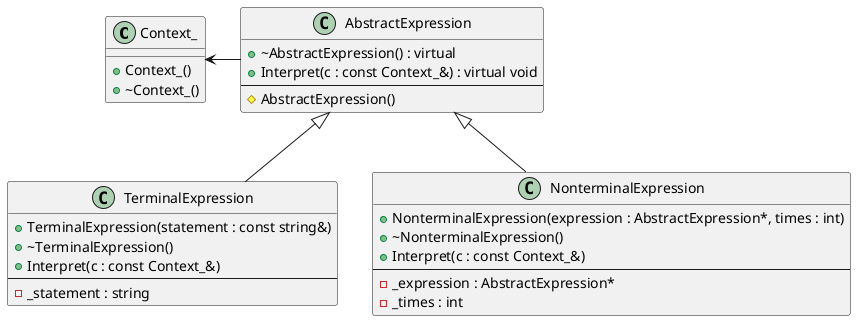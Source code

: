 @startuml Interpreter

class Context_{
    + Context_()
    + ~Context_()
}

class AbstractExpression{
    + ~AbstractExpression() : virtual
    + Interpret(c : const Context_&) : virtual void
    --
    # AbstractExpression()
}

class TerminalExpression{
    + TerminalExpression(statement : const string&)
    + ~TerminalExpression()
    + Interpret(c : const Context_&)
    --
    - _statement : string
}

class NonterminalExpression{
    + NonterminalExpression(expression : AbstractExpression*, times : int)
    + ~NonterminalExpression()
    + Interpret(c : const Context_&)
    --
    - _expression : AbstractExpression*
    - _times : int
}

TerminalExpression -up-|> AbstractExpression
NonterminalExpression -up-|> AbstractExpression

AbstractExpression -left-> Context_

@enduml